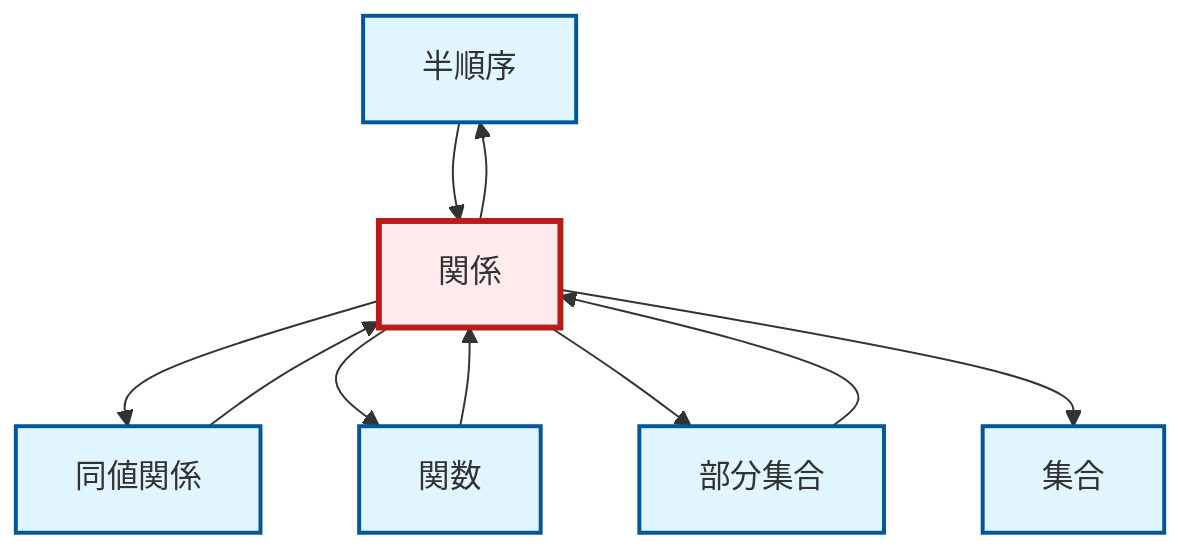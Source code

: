 graph TD
    classDef definition fill:#e1f5fe,stroke:#01579b,stroke-width:2px
    classDef theorem fill:#f3e5f5,stroke:#4a148c,stroke-width:2px
    classDef axiom fill:#fff3e0,stroke:#e65100,stroke-width:2px
    classDef example fill:#e8f5e9,stroke:#1b5e20,stroke-width:2px
    classDef current fill:#ffebee,stroke:#b71c1c,stroke-width:3px
    def-partial-order["半順序"]:::definition
    def-function["関数"]:::definition
    def-set["集合"]:::definition
    def-equivalence-relation["同値関係"]:::definition
    def-relation["関係"]:::definition
    def-subset["部分集合"]:::definition
    def-relation --> def-equivalence-relation
    def-relation --> def-function
    def-function --> def-relation
    def-relation --> def-subset
    def-partial-order --> def-relation
    def-equivalence-relation --> def-relation
    def-subset --> def-relation
    def-relation --> def-partial-order
    def-relation --> def-set
    class def-relation current
